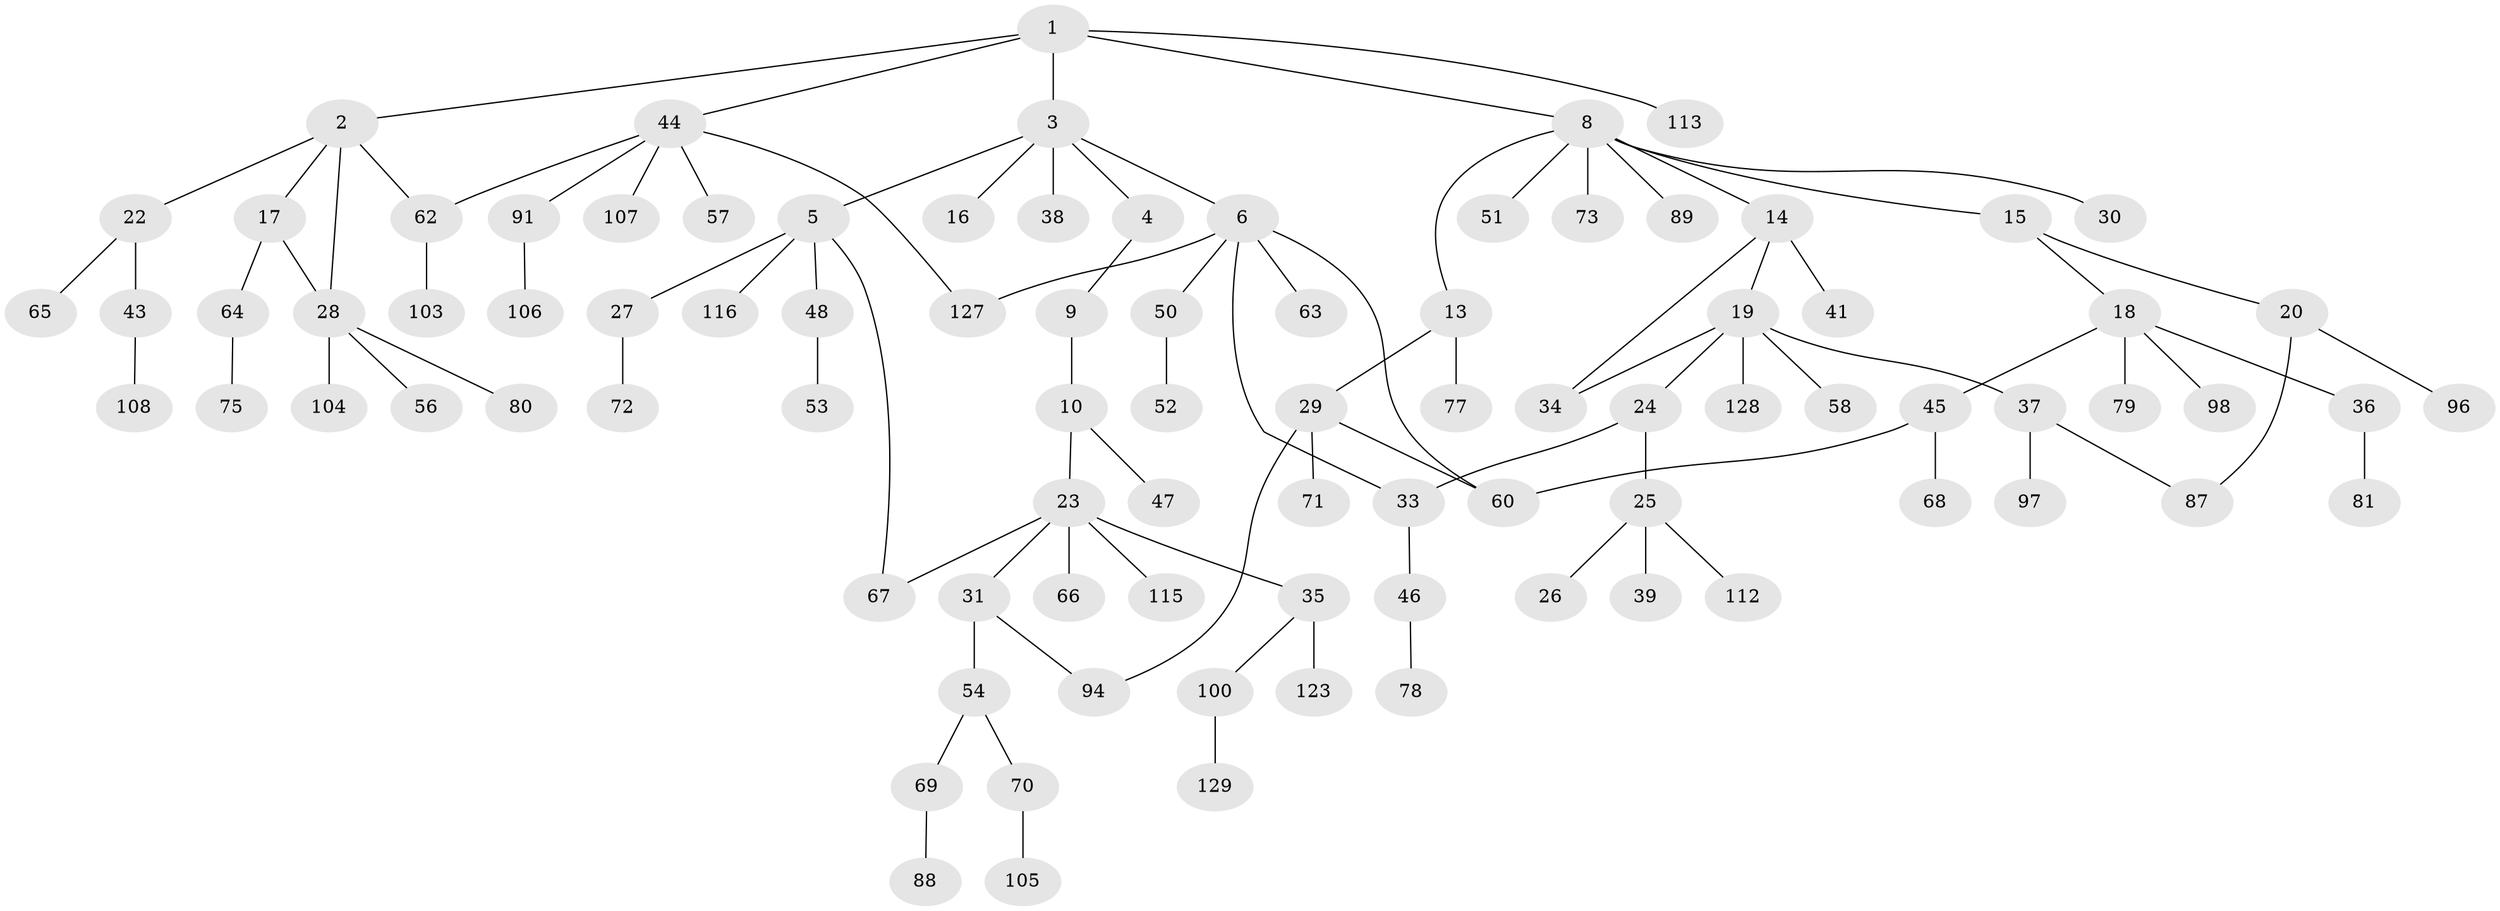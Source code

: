 // Generated by graph-tools (version 1.1) at 2025/23/03/03/25 07:23:30]
// undirected, 91 vertices, 100 edges
graph export_dot {
graph [start="1"]
  node [color=gray90,style=filled];
  1 [super="+90"];
  2 [super="+12"];
  3 [super="+99"];
  4;
  5 [super="+76"];
  6 [super="+7"];
  8 [super="+11"];
  9 [super="+122"];
  10 [super="+111"];
  13 [super="+42"];
  14 [super="+125"];
  15 [super="+120"];
  16;
  17;
  18 [super="+95"];
  19 [super="+21"];
  20 [super="+55"];
  22;
  23 [super="+32"];
  24;
  25 [super="+101"];
  26;
  27 [super="+74"];
  28 [super="+59"];
  29 [super="+40"];
  30;
  31 [super="+61"];
  33 [super="+109"];
  34 [super="+121"];
  35 [super="+84"];
  36;
  37 [super="+93"];
  38;
  39;
  41;
  43 [super="+49"];
  44 [super="+102"];
  45;
  46;
  47;
  48;
  50 [super="+126"];
  51;
  52;
  53;
  54 [super="+86"];
  56;
  57 [super="+85"];
  58;
  60 [super="+118"];
  62 [super="+83"];
  63 [super="+117"];
  64;
  65;
  66;
  67;
  68;
  69;
  70 [super="+92"];
  71;
  72;
  73;
  75;
  77;
  78;
  79 [super="+110"];
  80;
  81 [super="+82"];
  87;
  88;
  89;
  91;
  94;
  96;
  97;
  98;
  100;
  103 [super="+114"];
  104;
  105;
  106 [super="+119"];
  107;
  108;
  112;
  113 [super="+124"];
  115;
  116;
  123;
  127 [super="+130"];
  128;
  129;
  1 -- 2;
  1 -- 3;
  1 -- 8;
  1 -- 44;
  1 -- 113;
  2 -- 22;
  2 -- 62;
  2 -- 17;
  2 -- 28;
  3 -- 4;
  3 -- 5;
  3 -- 6;
  3 -- 16;
  3 -- 38;
  4 -- 9;
  5 -- 27;
  5 -- 48;
  5 -- 116;
  5 -- 67;
  6 -- 50;
  6 -- 60;
  6 -- 63;
  6 -- 33;
  6 -- 127;
  8 -- 14;
  8 -- 15;
  8 -- 30;
  8 -- 51;
  8 -- 89;
  8 -- 13;
  8 -- 73;
  9 -- 10;
  10 -- 23;
  10 -- 47;
  13 -- 29;
  13 -- 77;
  14 -- 19;
  14 -- 41;
  14 -- 34;
  15 -- 18;
  15 -- 20;
  17 -- 28;
  17 -- 64;
  18 -- 36;
  18 -- 45;
  18 -- 79;
  18 -- 98;
  19 -- 24;
  19 -- 34;
  19 -- 128;
  19 -- 58;
  19 -- 37;
  20 -- 87;
  20 -- 96;
  22 -- 43;
  22 -- 65;
  23 -- 31;
  23 -- 67;
  23 -- 115;
  23 -- 66;
  23 -- 35;
  24 -- 25;
  24 -- 33;
  25 -- 26;
  25 -- 39;
  25 -- 112;
  27 -- 72;
  28 -- 56;
  28 -- 80;
  28 -- 104;
  29 -- 71;
  29 -- 94;
  29 -- 60;
  31 -- 54;
  31 -- 94;
  33 -- 46;
  35 -- 123;
  35 -- 100;
  36 -- 81;
  37 -- 97;
  37 -- 87;
  43 -- 108;
  44 -- 57;
  44 -- 91;
  44 -- 107;
  44 -- 127;
  44 -- 62;
  45 -- 68;
  45 -- 60;
  46 -- 78;
  48 -- 53;
  50 -- 52;
  54 -- 69;
  54 -- 70;
  62 -- 103;
  64 -- 75;
  69 -- 88;
  70 -- 105;
  91 -- 106;
  100 -- 129;
}
